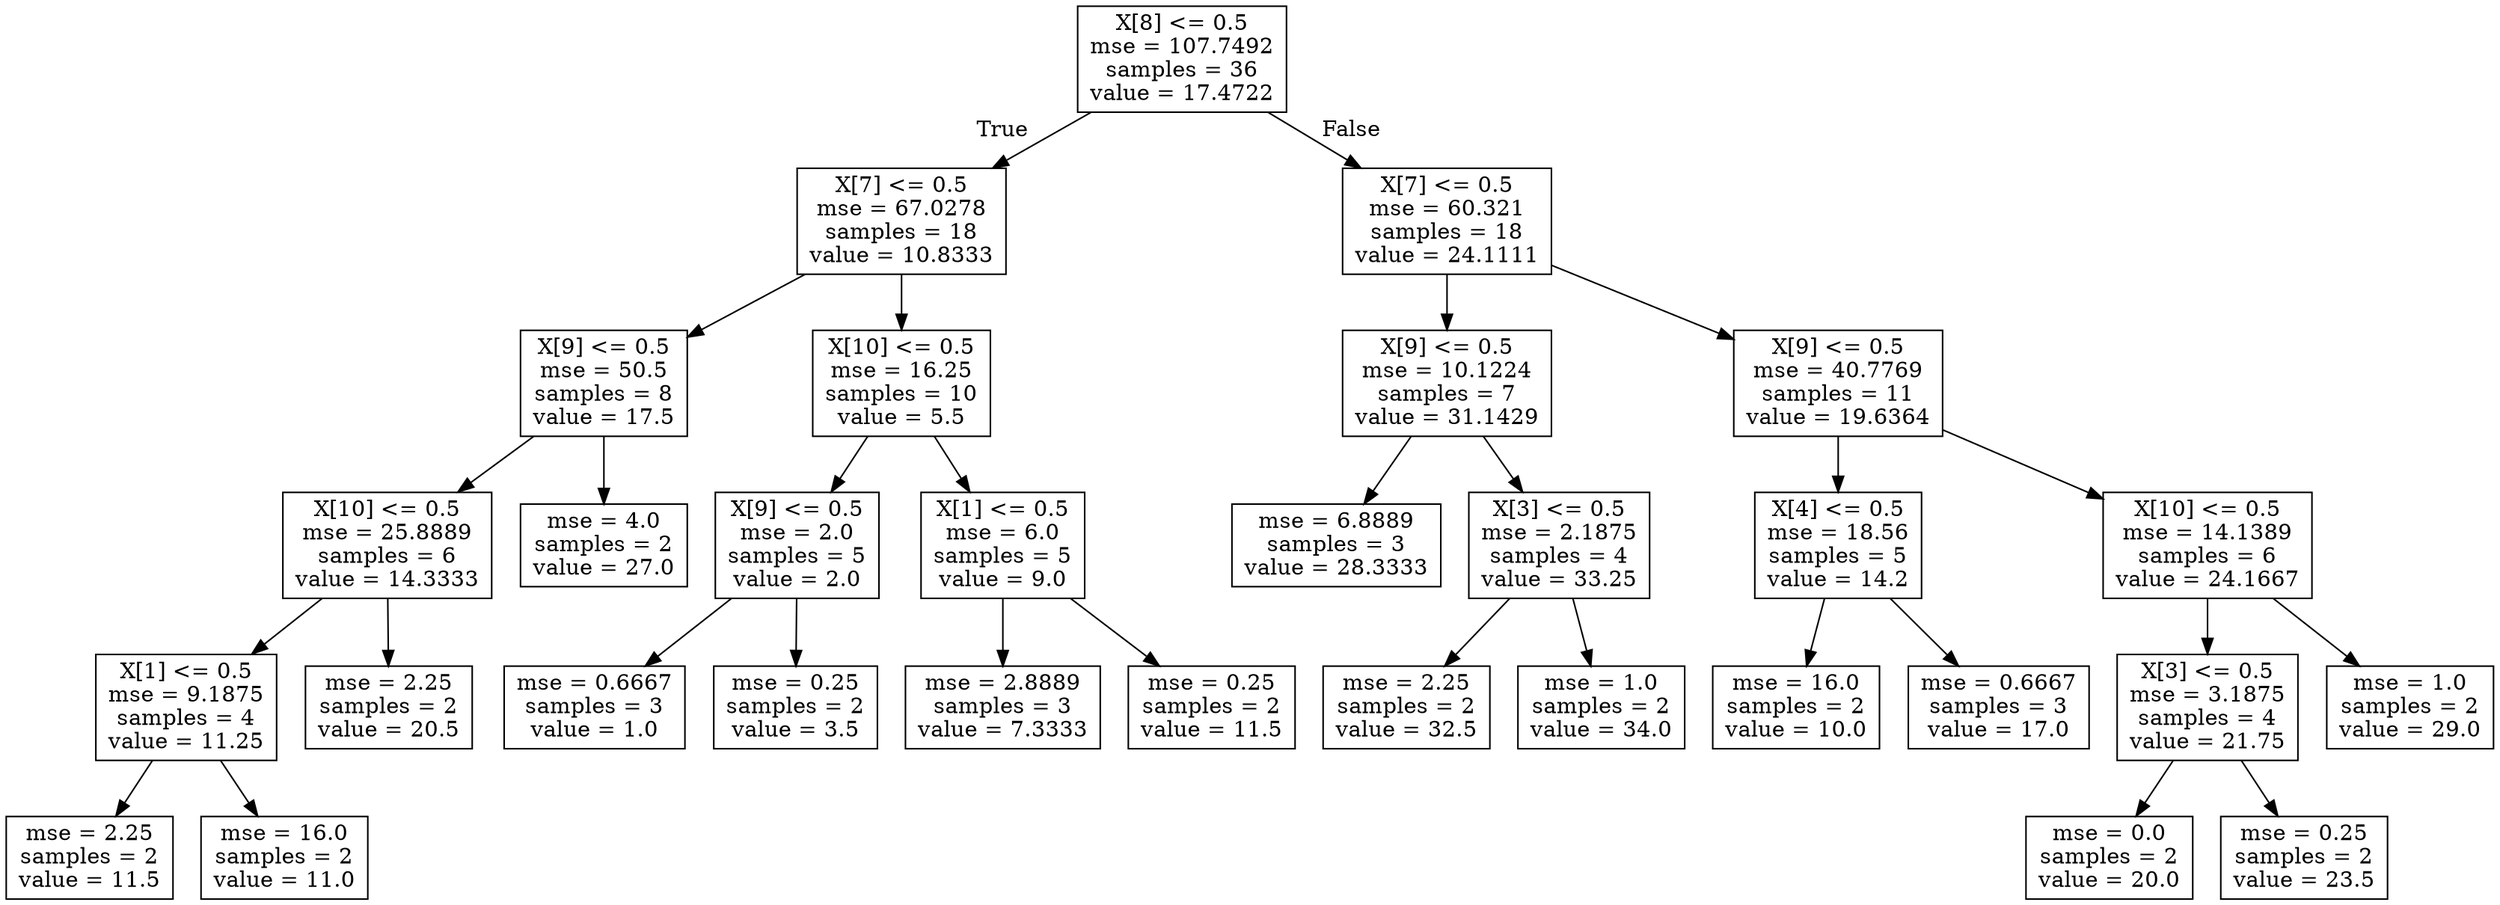 digraph Tree {
node [shape=box] ;
0 [label="X[8] <= 0.5\nmse = 107.7492\nsamples = 36\nvalue = 17.4722"] ;
1 [label="X[7] <= 0.5\nmse = 67.0278\nsamples = 18\nvalue = 10.8333"] ;
0 -> 1 [labeldistance=2.5, labelangle=45, headlabel="True"] ;
2 [label="X[9] <= 0.5\nmse = 50.5\nsamples = 8\nvalue = 17.5"] ;
1 -> 2 ;
3 [label="X[10] <= 0.5\nmse = 25.8889\nsamples = 6\nvalue = 14.3333"] ;
2 -> 3 ;
4 [label="X[1] <= 0.5\nmse = 9.1875\nsamples = 4\nvalue = 11.25"] ;
3 -> 4 ;
5 [label="mse = 2.25\nsamples = 2\nvalue = 11.5"] ;
4 -> 5 ;
6 [label="mse = 16.0\nsamples = 2\nvalue = 11.0"] ;
4 -> 6 ;
7 [label="mse = 2.25\nsamples = 2\nvalue = 20.5"] ;
3 -> 7 ;
8 [label="mse = 4.0\nsamples = 2\nvalue = 27.0"] ;
2 -> 8 ;
9 [label="X[10] <= 0.5\nmse = 16.25\nsamples = 10\nvalue = 5.5"] ;
1 -> 9 ;
10 [label="X[9] <= 0.5\nmse = 2.0\nsamples = 5\nvalue = 2.0"] ;
9 -> 10 ;
11 [label="mse = 0.6667\nsamples = 3\nvalue = 1.0"] ;
10 -> 11 ;
12 [label="mse = 0.25\nsamples = 2\nvalue = 3.5"] ;
10 -> 12 ;
13 [label="X[1] <= 0.5\nmse = 6.0\nsamples = 5\nvalue = 9.0"] ;
9 -> 13 ;
14 [label="mse = 2.8889\nsamples = 3\nvalue = 7.3333"] ;
13 -> 14 ;
15 [label="mse = 0.25\nsamples = 2\nvalue = 11.5"] ;
13 -> 15 ;
16 [label="X[7] <= 0.5\nmse = 60.321\nsamples = 18\nvalue = 24.1111"] ;
0 -> 16 [labeldistance=2.5, labelangle=-45, headlabel="False"] ;
17 [label="X[9] <= 0.5\nmse = 10.1224\nsamples = 7\nvalue = 31.1429"] ;
16 -> 17 ;
18 [label="mse = 6.8889\nsamples = 3\nvalue = 28.3333"] ;
17 -> 18 ;
19 [label="X[3] <= 0.5\nmse = 2.1875\nsamples = 4\nvalue = 33.25"] ;
17 -> 19 ;
20 [label="mse = 2.25\nsamples = 2\nvalue = 32.5"] ;
19 -> 20 ;
21 [label="mse = 1.0\nsamples = 2\nvalue = 34.0"] ;
19 -> 21 ;
22 [label="X[9] <= 0.5\nmse = 40.7769\nsamples = 11\nvalue = 19.6364"] ;
16 -> 22 ;
23 [label="X[4] <= 0.5\nmse = 18.56\nsamples = 5\nvalue = 14.2"] ;
22 -> 23 ;
24 [label="mse = 16.0\nsamples = 2\nvalue = 10.0"] ;
23 -> 24 ;
25 [label="mse = 0.6667\nsamples = 3\nvalue = 17.0"] ;
23 -> 25 ;
26 [label="X[10] <= 0.5\nmse = 14.1389\nsamples = 6\nvalue = 24.1667"] ;
22 -> 26 ;
27 [label="X[3] <= 0.5\nmse = 3.1875\nsamples = 4\nvalue = 21.75"] ;
26 -> 27 ;
28 [label="mse = 0.0\nsamples = 2\nvalue = 20.0"] ;
27 -> 28 ;
29 [label="mse = 0.25\nsamples = 2\nvalue = 23.5"] ;
27 -> 29 ;
30 [label="mse = 1.0\nsamples = 2\nvalue = 29.0"] ;
26 -> 30 ;
}